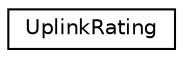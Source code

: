 digraph "Graphical Class Hierarchy"
{
 // LATEX_PDF_SIZE
  edge [fontname="Helvetica",fontsize="10",labelfontname="Helvetica",labelfontsize="10"];
  node [fontname="Helvetica",fontsize="10",shape=record];
  rankdir="LR";
  Node0 [label="UplinkRating",height=0.2,width=0.4,color="black", fillcolor="white", style="filled",URL="$structUplinkRating.html",tooltip=" "];
}
